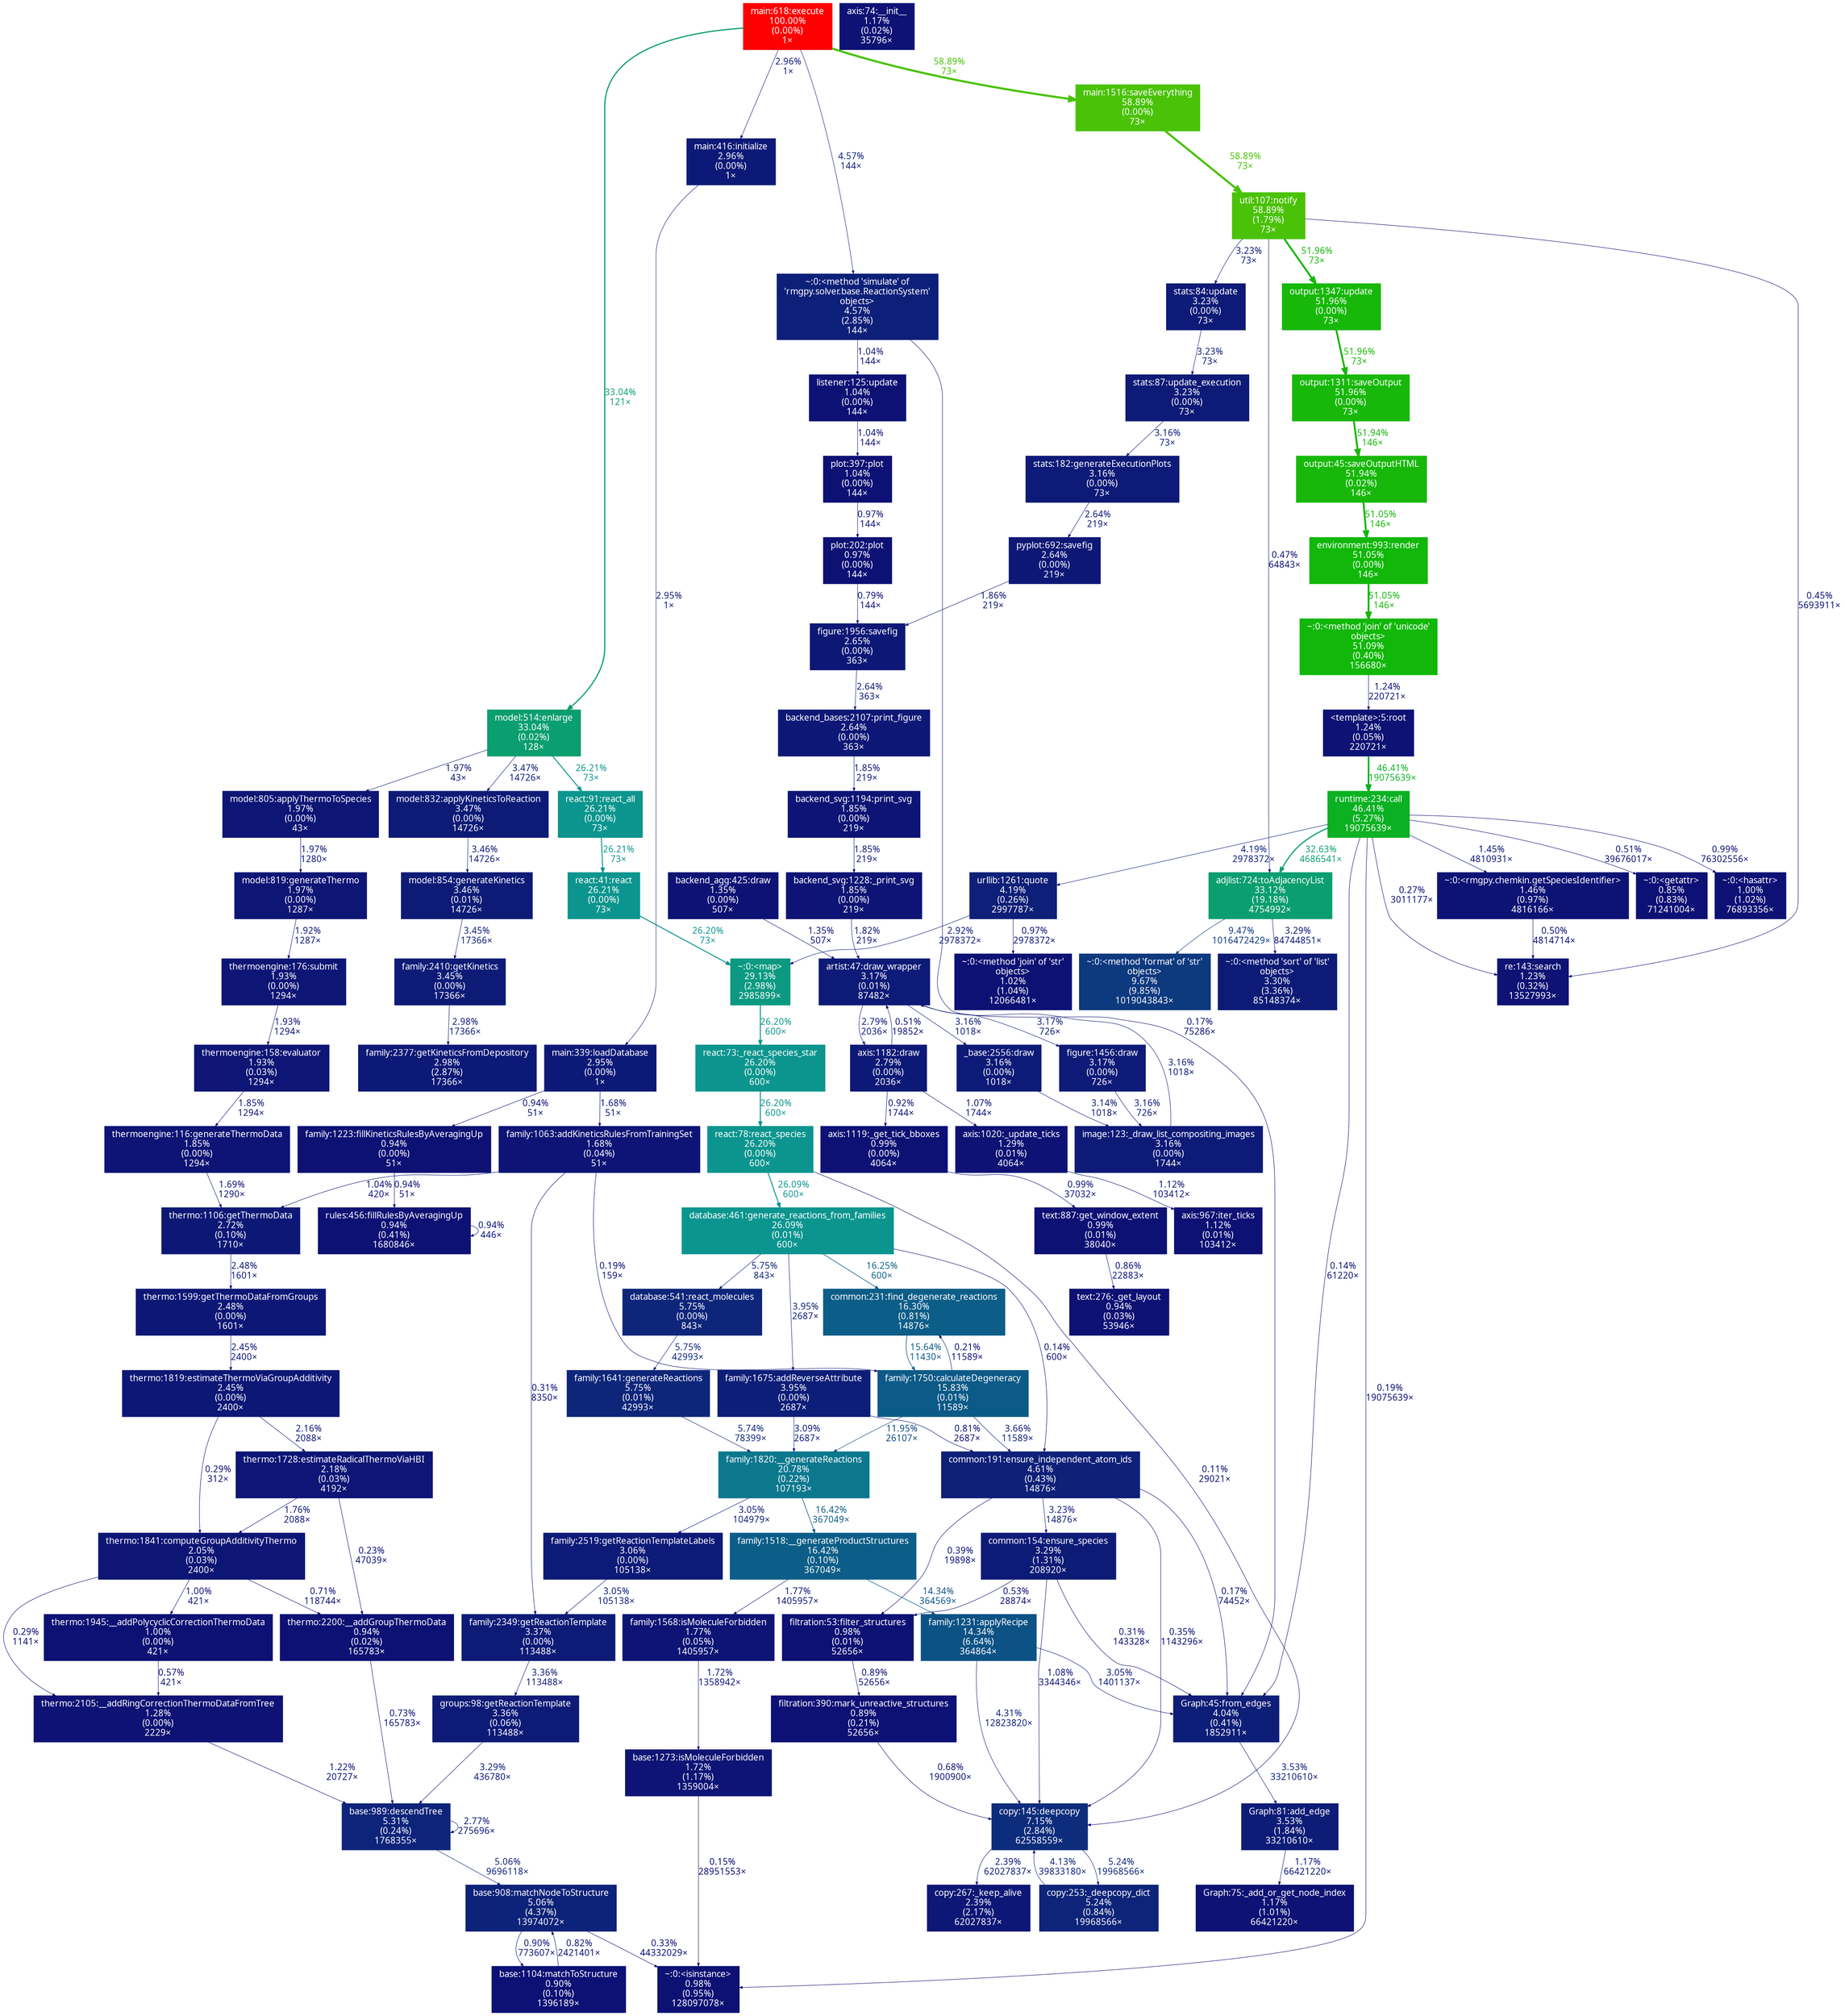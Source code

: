 digraph {
	graph [fontname=ArialMT, nodesep=0.125, ranksep=0.25];
	node [fontcolor=white, fontname=ArialMT, height=0, shape=box, style=filled, width=0];
	edge [fontname=ArialMT];
	32 [color="#0c5285", fontcolor="#ffffff", fontsize="10.00", label="family:1231:applyRecipe\n14.34%\n(6.64%)\n364864×"];
	32 -> 256 [arrowsize="0.35", color="#0d1f78", fontcolor="#0d1f78", fontsize="10.00", label="4.31%\n12823820×", labeldistance="0.50", penwidth="0.50"];
	32 -> 2818 [arrowsize="0.35", color="#0d1a77", fontcolor="#0d1a77", fontsize="10.00", label="3.05%\n1401137×", labeldistance="0.50", penwidth="0.50"];
	52 [color="#0d1274", fontcolor="#ffffff", fontsize="10.00", label="thermo:2105:__addRingCorrectionThermoDataFromTree\n1.28%\n(0.00%)\n2229×"];
	52 -> 2547 [arrowsize="0.35", color="#0d1274", fontcolor="#0d1274", fontsize="10.00", label="1.22%\n20727×", labeldistance="0.50", penwidth="0.50"];
	54 [color="#0d1977", fontcolor="#ffffff", fontsize="10.00", label="family:2377:getKineticsFromDepository\n2.98%\n(2.87%)\n17366×"];
	56 [color="#0d1475", fontcolor="#ffffff", fontsize="10.00", label="family:1063:addKineticsRulesFromTrainingSet\n1.68%\n(0.04%)\n51×"];
	56 -> 696 [arrowsize="0.35", color="#0d0e73", fontcolor="#0d0e73", fontsize="10.00", label="0.19%\n159×", labeldistance="0.50", penwidth="0.50"];
	56 -> 1055 [arrowsize="0.35", color="#0d1174", fontcolor="#0d1174", fontsize="10.00", label="1.04%\n420×", labeldistance="0.50", penwidth="0.50"];
	56 -> 4911 [arrowsize="0.35", color="#0d0e73", fontcolor="#0d0e73", fontsize="10.00", label="0.31%\n8350×", labeldistance="0.50", penwidth="0.50"];
	58 [color="#0d1475", fontcolor="#ffffff", fontsize="10.00", label="base:1273:isMoleculeForbidden\n1.72%\n(1.17%)\n1359004×"];
	58 -> 1460 [arrowsize="0.35", color="#0d0d73", fontcolor="#0d0d73", fontsize="10.00", label="0.15%\n28951553×", labeldistance="0.50", penwidth="0.50"];
	67 [color="#17b809", fontcolor="#ffffff", fontsize="10.00", label="output:45:saveOutputHTML\n51.94%\n(0.02%)\n146×"];
	67 -> 3056 [arrowsize="0.71", color="#11b709", fontcolor="#11b709", fontsize="10.00", label="51.05%\n146×", labeldistance="2.04", penwidth="2.04"];
	68 [color="#17b809", fontcolor="#ffffff", fontsize="10.00", label="output:1311:saveOutput\n51.96%\n(0.00%)\n73×"];
	68 -> 67 [arrowsize="0.72", color="#17b809", fontcolor="#17b809", fontsize="10.00", label="51.94%\n146×", labeldistance="2.08", penwidth="2.08"];
	70 [color="#0c9982", fontcolor="#ffffff", fontsize="10.00", label="~:0:<map>\n29.13%\n(2.98%)\n2985899×"];
	70 -> 4302 [arrowsize="0.51", color="#0c958e", fontcolor="#0c958e", fontsize="10.00", label="26.20%\n600×", labeldistance="1.05", penwidth="1.05"];
	78 [color="#0d1174", fontcolor="#ffffff", fontsize="10.00", label="filtration:53:filter_structures\n0.98%\n(0.01%)\n52656×"];
	78 -> 1067 [arrowsize="0.35", color="#0d1074", fontcolor="#0d1074", fontsize="10.00", label="0.89%\n52656×", labeldistance="0.50", penwidth="0.50"];
	121 [color="#0d1b77", fontcolor="#ffffff", fontsize="10.00", label="groups:98:getReactionTemplate\n3.36%\n(0.06%)\n113488×"];
	121 -> 2547 [arrowsize="0.35", color="#0d1b77", fontcolor="#0d1b77", fontsize="10.00", label="3.29%\n436780×", labeldistance="0.50", penwidth="0.50"];
	169 [color="#0d1a77", fontcolor="#ffffff", fontsize="10.00", label="_base:2556:draw\n3.16%\n(0.00%)\n1018×"];
	169 -> 4205 [arrowsize="0.35", color="#0d1a77", fontcolor="#0d1a77", fontsize="10.00", label="3.14%\n1018×", labeldistance="0.50", penwidth="0.50"];
	180 [color="#0d1174", fontcolor="#ffffff", fontsize="10.00", label="plot:202:plot\n0.97%\n(0.00%)\n144×"];
	180 -> 614 [arrowsize="0.35", color="#0d1074", fontcolor="#0d1074", fontsize="10.00", label="0.79%\n144×", labeldistance="0.50", penwidth="0.50"];
	200 [color="#0d1074", fontcolor="#ffffff", fontsize="10.00", label="~:0:<getattr>\n0.85%\n(0.83%)\n71241004×"];
	229 [color="#0d1174", fontcolor="#ffffff", fontsize="10.00", label="~:0:<hasattr>\n1.00%\n(1.02%)\n76893356×"];
	256 [color="#0d2d7c", fontcolor="#ffffff", fontsize="10.00", label="copy:145:deepcopy\n7.15%\n(2.84%)\n62558559×"];
	256 -> 988 [arrowsize="0.35", color="#0d1776", fontcolor="#0d1776", fontsize="10.00", label="2.39%\n62027837×", labeldistance="0.50", penwidth="0.50"];
	256 -> 994 [arrowsize="0.35", color="#0d2479", fontcolor="#0d2479", fontsize="10.00", label="5.24%\n19968566×", labeldistance="0.50", penwidth="0.50"];
	282 [color="#ff0000", fontcolor="#ffffff", fontsize="10.00", label="main:618:execute\n100.00%\n(0.00%)\n1×"];
	282 -> 371 [arrowsize="0.35", color="#0d1977", fontcolor="#0d1977", fontsize="10.00", label="2.96%\n1×", labeldistance="0.50", penwidth="0.50"];
	282 -> 934 [arrowsize="0.57", color="#0b9e6f", fontcolor="#0b9e6f", fontsize="10.00", label="33.04%\n121×", labeldistance="1.32", penwidth="1.32"];
	282 -> 1064 [arrowsize="0.35", color="#0d2079", fontcolor="#0d2079", fontsize="10.00", label="4.57%\n144×", labeldistance="0.50", penwidth="0.50"];
	282 -> 1229 [arrowsize="0.77", color="#4ac208", fontcolor="#4ac208", fontsize="10.00", label="58.89%\n73×", labeldistance="2.36", penwidth="2.36"];
	370 [color="#0d1575", fontcolor="#ffffff", fontsize="10.00", label="thermoengine:176:submit\n1.93%\n(0.00%)\n1294×"];
	370 -> 883 [arrowsize="0.35", color="#0d1575", fontcolor="#0d1575", fontsize="10.00", label="1.93%\n1294×", labeldistance="0.50", penwidth="0.50"];
	371 [color="#0d1977", fontcolor="#ffffff", fontsize="10.00", label="main:416:initialize\n2.96%\n(0.00%)\n1×"];
	371 -> 1975 [arrowsize="0.35", color="#0d1977", fontcolor="#0d1977", fontsize="10.00", label="2.95%\n1×", labeldistance="0.50", penwidth="0.50"];
	372 [color="#0d1575", fontcolor="#ffffff", fontsize="10.00", label="model:819:generateThermo\n1.97%\n(0.00%)\n1287×"];
	372 -> 370 [arrowsize="0.35", color="#0d1575", fontcolor="#0d1575", fontsize="10.00", label="1.92%\n1287×", labeldistance="0.50", penwidth="0.50"];
	400 [color="#0d1876", fontcolor="#ffffff", fontsize="10.00", label="backend_bases:2107:print_figure\n2.64%\n(0.00%)\n363×"];
	400 -> 1686 [arrowsize="0.35", color="#0d1475", fontcolor="#0d1475", fontsize="10.00", label="1.85%\n219×", labeldistance="0.50", penwidth="0.50"];
	402 [color="#0d1e78", fontcolor="#ffffff", fontsize="10.00", label="family:1675:addReverseAttribute\n3.95%\n(0.00%)\n2687×"];
	402 -> 695 [arrowsize="0.35", color="#0d1074", fontcolor="#0d1074", fontsize="10.00", label="0.81%\n2687×", labeldistance="0.50", penwidth="0.50"];
	402 -> 1721 [arrowsize="0.35", color="#0d1a77", fontcolor="#0d1a77", fontsize="10.00", label="3.09%\n2687×", labeldistance="0.50", penwidth="0.50"];
	403 [color="#0c958f", fontcolor="#ffffff", fontsize="10.00", label="database:461:generate_reactions_from_families\n26.09%\n(0.01%)\n600×"];
	403 -> 402 [arrowsize="0.35", color="#0d1e78", fontcolor="#0d1e78", fontsize="10.00", label="3.95%\n2687×", labeldistance="0.50", penwidth="0.50"];
	403 -> 695 [arrowsize="0.35", color="#0d0d73", fontcolor="#0d0d73", fontsize="10.00", label="0.14%\n600×", labeldistance="0.50", penwidth="0.50"];
	403 -> 1962 [arrowsize="0.40", color="#0c5d88", fontcolor="#0c5d88", fontsize="10.00", label="16.25%\n600×", labeldistance="0.65", penwidth="0.65"];
	403 -> 2721 [arrowsize="0.35", color="#0d267a", fontcolor="#0d267a", fontsize="10.00", label="5.75%\n843×", labeldistance="0.50", penwidth="0.50"];
	448 [color="#0d1174", fontcolor="#ffffff", fontsize="10.00", label="text:276:_get_layout\n0.94%\n(0.03%)\n53946×"];
	450 [color="#0d1174", fontcolor="#ffffff", fontsize="10.00", label="text:887:get_window_extent\n0.99%\n(0.01%)\n38040×"];
	450 -> 448 [arrowsize="0.35", color="#0d1074", fontcolor="#0d1074", fontsize="10.00", label="0.86%\n22883×", labeldistance="0.50", penwidth="0.50"];
	535 [color="#0d1a77", fontcolor="#ffffff", fontsize="10.00", label="figure:1456:draw\n3.17%\n(0.00%)\n726×"];
	535 -> 4205 [arrowsize="0.35", color="#0d1a77", fontcolor="#0d1a77", fontsize="10.00", label="3.16%\n726×", labeldistance="0.50", penwidth="0.50"];
	537 [color="#0d1976", fontcolor="#ffffff", fontsize="10.00", label="axis:1182:draw\n2.79%\n(0.00%)\n2036×"];
	537 -> 596 [arrowsize="0.35", color="#0d1174", fontcolor="#0d1174", fontsize="10.00", label="1.07%\n1744×", labeldistance="0.50", penwidth="0.50"];
	537 -> 1240 [arrowsize="0.35", color="#0d0f73", fontcolor="#0d0f73", fontsize="10.00", label="0.51%\n19852×", labeldistance="0.50", penwidth="0.50"];
	537 -> 3295 [arrowsize="0.35", color="#0d1174", fontcolor="#0d1174", fontsize="10.00", label="0.92%\n1744×", labeldistance="0.50", penwidth="0.50"];
	596 [color="#0d1274", fontcolor="#ffffff", fontsize="10.00", label="axis:1020:_update_ticks\n1.29%\n(0.01%)\n4064×"];
	596 -> 1270 [arrowsize="0.35", color="#0d1174", fontcolor="#0d1174", fontsize="10.00", label="1.12%\n103412×", labeldistance="0.50", penwidth="0.50"];
	608 [color="#0d2379", fontcolor="#ffffff", fontsize="10.00", label="base:908:matchNodeToStructure\n5.06%\n(4.37%)\n13974072×"];
	608 -> 1460 [arrowsize="0.35", color="#0d0e73", fontcolor="#0d0e73", fontsize="10.00", label="0.33%\n44332029×", labeldistance="0.50", penwidth="0.50"];
	608 -> 1539 [arrowsize="0.35", color="#0d1074", fontcolor="#0d1074", fontsize="10.00", label="0.90%\n773607×", labeldistance="0.50", penwidth="0.50"];
	612 [color="#0d397f", fontcolor="#ffffff", fontsize="10.00", label="~:0:<method 'format' of 'str'\nobjects>\n9.67%\n(9.85%)\n1019043843×"];
	614 [color="#0d1876", fontcolor="#ffffff", fontsize="10.00", label="figure:1956:savefig\n2.65%\n(0.00%)\n363×"];
	614 -> 400 [arrowsize="0.35", color="#0d1876", fontcolor="#0d1876", fontsize="10.00", label="2.64%\n363×", labeldistance="0.50", penwidth="0.50"];
	643 [color="#0d1274", fontcolor="#ffffff", fontsize="10.00", label="axis:74:__init__\n1.17%\n(0.02%)\n35796×"];
	662 [color="#0d1174", fontcolor="#ffffff", fontsize="10.00", label="rules:456:fillRulesByAveragingUp\n0.94%\n(0.41%)\n1680846×"];
	662 -> 662 [arrowsize="0.35", color="#0d1174", fontcolor="#0d1174", fontsize="10.00", label="0.94%\n446×", labeldistance="0.50", penwidth="0.50"];
	663 [color="#0d1174", fontcolor="#ffffff", fontsize="10.00", label="family:1223:fillKineticsRulesByAveragingUp\n0.94%\n(0.00%)\n51×"];
	663 -> 662 [arrowsize="0.35", color="#0d1174", fontcolor="#0d1174", fontsize="10.00", label="0.94%\n51×", labeldistance="0.50", penwidth="0.50"];
	695 [color="#0d2179", fontcolor="#ffffff", fontsize="10.00", label="common:191:ensure_independent_atom_ids\n4.61%\n(0.43%)\n14876×"];
	695 -> 78 [arrowsize="0.35", color="#0d0e73", fontcolor="#0d0e73", fontsize="10.00", label="0.39%\n19898×", labeldistance="0.50", penwidth="0.50"];
	695 -> 256 [arrowsize="0.35", color="#0d0e73", fontcolor="#0d0e73", fontsize="10.00", label="0.35%\n1143296×", labeldistance="0.50", penwidth="0.50"];
	695 -> 1062 [arrowsize="0.35", color="#0d1a77", fontcolor="#0d1a77", fontsize="10.00", label="3.23%\n14876×", labeldistance="0.50", penwidth="0.50"];
	695 -> 2818 [arrowsize="0.35", color="#0d0d73", fontcolor="#0d0d73", fontsize="10.00", label="0.17%\n74452×", labeldistance="0.50", penwidth="0.50"];
	696 [color="#0c5a87", fontcolor="#ffffff", fontsize="10.00", label="family:1750:calculateDegeneracy\n15.83%\n(0.01%)\n11589×"];
	696 -> 695 [arrowsize="0.35", color="#0d1c77", fontcolor="#0d1c77", fontsize="10.00", label="3.66%\n11589×", labeldistance="0.50", penwidth="0.50"];
	696 -> 1721 [arrowsize="0.35", color="#0d4582", fontcolor="#0d4582", fontsize="10.00", label="11.95%\n26107×", labeldistance="0.50", penwidth="0.50"];
	696 -> 1962 [arrowsize="0.35", color="#0d0e73", fontcolor="#0d0e73", fontsize="10.00", label="0.21%\n11589×", labeldistance="0.50", penwidth="0.50"];
	714 [color="#0d1274", fontcolor="#ffffff", fontsize="10.00", label="backend_agg:425:draw\n1.35%\n(0.00%)\n507×"];
	714 -> 1240 [arrowsize="0.35", color="#0d1274", fontcolor="#0d1274", fontsize="10.00", label="1.35%\n507×", labeldistance="0.50", penwidth="0.50"];
	717 [color="#0d1b77", fontcolor="#ffffff", fontsize="10.00", label="model:854:generateKinetics\n3.46%\n(0.01%)\n14726×"];
	717 -> 939 [arrowsize="0.35", color="#0d1b77", fontcolor="#0d1b77", fontsize="10.00", label="3.45%\n17366×", labeldistance="0.50", penwidth="0.50"];
	748 [color="#4ac208", fontcolor="#ffffff", fontsize="10.00", label="util:107:notify\n58.89%\n(1.79%)\n73×"];
	748 -> 1553 [arrowsize="0.35", color="#0d0f73", fontcolor="#0d0f73", fontsize="10.00", label="0.47%\n64843×", labeldistance="0.50", penwidth="0.50"];
	748 -> 1905 [arrowsize="0.72", color="#17b809", fontcolor="#17b809", fontsize="10.00", label="51.96%\n73×", labeldistance="2.08", penwidth="2.08"];
	748 -> 3741 [arrowsize="0.35", color="#0d1a77", fontcolor="#0d1a77", fontsize="10.00", label="3.23%\n73×", labeldistance="0.50", penwidth="0.50"];
	748 -> 4426 [arrowsize="0.35", color="#0d0f73", fontcolor="#0d0f73", fontsize="10.00", label="0.45%\n5693911×", labeldistance="0.50", penwidth="0.50"];
	869 [color="#0d1a77", fontcolor="#ffffff", fontsize="10.00", label="stats:87:update_execution\n3.23%\n(0.00%)\n73×"];
	869 -> 1164 [arrowsize="0.35", color="#0d1a77", fontcolor="#0d1a77", fontsize="10.00", label="3.16%\n73×", labeldistance="0.50", penwidth="0.50"];
	882 [color="#0d1274", fontcolor="#ffffff", fontsize="10.00", label="<template>:5:root\n1.24%\n(0.05%)\n220721×"];
	882 -> 1063 [arrowsize="0.68", color="#0ab122", fontcolor="#0ab122", fontsize="10.00", label="46.41%\n19075639×", labeldistance="1.86", penwidth="1.86"];
	883 [color="#0d1575", fontcolor="#ffffff", fontsize="10.00", label="thermoengine:158:evaluator\n1.93%\n(0.03%)\n1294×"];
	883 -> 3558 [arrowsize="0.35", color="#0d1475", fontcolor="#0d1475", fontsize="10.00", label="1.85%\n1294×", labeldistance="0.50", penwidth="0.50"];
	934 [color="#0b9e6f", fontcolor="#ffffff", fontsize="10.00", label="model:514:enlarge\n33.04%\n(0.02%)\n128×"];
	934 -> 3008 [arrowsize="0.51", color="#0c958e", fontcolor="#0c958e", fontsize="10.00", label="26.21%\n73×", labeldistance="1.05", penwidth="1.05"];
	934 -> 3352 [arrowsize="0.35", color="#0d1b77", fontcolor="#0d1b77", fontsize="10.00", label="3.47%\n14726×", labeldistance="0.50", penwidth="0.50"];
	934 -> 3559 [arrowsize="0.35", color="#0d1575", fontcolor="#0d1575", fontsize="10.00", label="1.97%\n43×", labeldistance="0.50", penwidth="0.50"];
	939 [color="#0d1b77", fontcolor="#ffffff", fontsize="10.00", label="family:2410:getKinetics\n3.45%\n(0.00%)\n17366×"];
	939 -> 54 [arrowsize="0.35", color="#0d1977", fontcolor="#0d1977", fontsize="10.00", label="2.98%\n17366×", labeldistance="0.50", penwidth="0.50"];
	988 [color="#0d1776", fontcolor="#ffffff", fontsize="10.00", label="copy:267:_keep_alive\n2.39%\n(2.17%)\n62027837×"];
	994 [color="#0d2479", fontcolor="#ffffff", fontsize="10.00", label="copy:253:_deepcopy_dict\n5.24%\n(0.84%)\n19968566×"];
	994 -> 256 [arrowsize="0.35", color="#0d1e78", fontcolor="#0d1e78", fontsize="10.00", label="4.13%\n39833180×", labeldistance="0.50", penwidth="0.50"];
	1055 [color="#0d1876", fontcolor="#ffffff", fontsize="10.00", label="thermo:1106:getThermoData\n2.72%\n(0.10%)\n1710×"];
	1055 -> 3752 [arrowsize="0.35", color="#0d1776", fontcolor="#0d1776", fontsize="10.00", label="2.48%\n1601×", labeldistance="0.50", penwidth="0.50"];
	1057 [color="#0d1676", fontcolor="#ffffff", fontsize="10.00", label="thermo:1728:estimateRadicalThermoViaHBI\n2.18%\n(0.03%)\n4192×"];
	1057 -> 1808 [arrowsize="0.35", color="#0d0e73", fontcolor="#0d0e73", fontsize="10.00", label="0.23%\n47039×", labeldistance="0.50", penwidth="0.50"];
	1057 -> 3058 [arrowsize="0.35", color="#0d1475", fontcolor="#0d1475", fontsize="10.00", label="1.76%\n2088×", labeldistance="0.50", penwidth="0.50"];
	1062 [color="#0d1b77", fontcolor="#ffffff", fontsize="10.00", label="common:154:ensure_species\n3.29%\n(1.31%)\n208920×"];
	1062 -> 78 [arrowsize="0.35", color="#0d0f73", fontcolor="#0d0f73", fontsize="10.00", label="0.53%\n28874×", labeldistance="0.50", penwidth="0.50"];
	1062 -> 256 [arrowsize="0.35", color="#0d1174", fontcolor="#0d1174", fontsize="10.00", label="1.08%\n3344346×", labeldistance="0.50", penwidth="0.50"];
	1062 -> 2818 [arrowsize="0.35", color="#0d0e73", fontcolor="#0d0e73", fontsize="10.00", label="0.31%\n143328×", labeldistance="0.50", penwidth="0.50"];
	1063 [color="#0ab122", fontcolor="#ffffff", fontsize="10.00", label="runtime:234:call\n46.41%\n(5.27%)\n19075639×"];
	1063 -> 200 [arrowsize="0.35", color="#0d0f73", fontcolor="#0d0f73", fontsize="10.00", label="0.51%\n39676017×", labeldistance="0.50", penwidth="0.50"];
	1063 -> 229 [arrowsize="0.35", color="#0d1174", fontcolor="#0d1174", fontsize="10.00", label="0.99%\n76302556×", labeldistance="0.50", penwidth="0.50"];
	1063 -> 1385 [arrowsize="0.35", color="#0d1f78", fontcolor="#0d1f78", fontsize="10.00", label="4.19%\n2978372×", labeldistance="0.50", penwidth="0.50"];
	1063 -> 1460 [arrowsize="0.35", color="#0d0e73", fontcolor="#0d0e73", fontsize="10.00", label="0.19%\n19075639×", labeldistance="0.50", penwidth="0.50"];
	1063 -> 1553 [arrowsize="0.57", color="#0b9e71", fontcolor="#0b9e71", fontsize="10.00", label="32.63%\n4686541×", labeldistance="1.31", penwidth="1.31"];
	1063 -> 2818 [arrowsize="0.35", color="#0d0d73", fontcolor="#0d0d73", fontsize="10.00", label="0.14%\n61220×", labeldistance="0.50", penwidth="0.50"];
	1063 -> 3218 [arrowsize="0.35", color="#0d1375", fontcolor="#0d1375", fontsize="10.00", label="1.45%\n4810931×", labeldistance="0.50", penwidth="0.50"];
	1063 -> 4426 [arrowsize="0.35", color="#0d0e73", fontcolor="#0d0e73", fontsize="10.00", label="0.27%\n3011177×", labeldistance="0.50", penwidth="0.50"];
	1064 [color="#0d2079", fontcolor="#ffffff", fontsize="10.00", label="~:0:<method 'simulate' of\n'rmgpy.solver.base.ReactionSystem'\nobjects>\n4.57%\n(2.85%)\n144×"];
	1064 -> 2572 [arrowsize="0.35", color="#0d1174", fontcolor="#0d1174", fontsize="10.00", label="1.04%\n144×", labeldistance="0.50", penwidth="0.50"];
	1064 -> 2818 [arrowsize="0.35", color="#0d0d73", fontcolor="#0d0d73", fontsize="10.00", label="0.17%\n75286×", labeldistance="0.50", penwidth="0.50"];
	1067 [color="#0d1074", fontcolor="#ffffff", fontsize="10.00", label="filtration:390:mark_unreactive_structures\n0.89%\n(0.21%)\n52656×"];
	1067 -> 256 [arrowsize="0.35", color="#0d1074", fontcolor="#0d1074", fontsize="10.00", label="0.68%\n1900900×", labeldistance="0.50", penwidth="0.50"];
	1163 [color="#0d1876", fontcolor="#ffffff", fontsize="10.00", label="pyplot:692:savefig\n2.64%\n(0.00%)\n219×"];
	1163 -> 614 [arrowsize="0.35", color="#0d1575", fontcolor="#0d1575", fontsize="10.00", label="1.86%\n219×", labeldistance="0.50", penwidth="0.50"];
	1164 [color="#0d1a77", fontcolor="#ffffff", fontsize="10.00", label="stats:182:generateExecutionPlots\n3.16%\n(0.00%)\n73×"];
	1164 -> 1163 [arrowsize="0.35", color="#0d1876", fontcolor="#0d1876", fontsize="10.00", label="2.64%\n219×", labeldistance="0.50", penwidth="0.50"];
	1179 [color="#0d1b77", fontcolor="#ffffff", fontsize="10.00", label="~:0:<method 'sort' of 'list'\nobjects>\n3.30%\n(3.36%)\n85148374×"];
	1229 [color="#4ac208", fontcolor="#ffffff", fontsize="10.00", label="main:1516:saveEverything\n58.89%\n(0.00%)\n73×"];
	1229 -> 748 [arrowsize="0.77", color="#4ac208", fontcolor="#4ac208", fontsize="10.00", label="58.89%\n73×", labeldistance="2.36", penwidth="2.36"];
	1240 [color="#0d1a77", fontcolor="#ffffff", fontsize="10.00", label="artist:47:draw_wrapper\n3.17%\n(0.01%)\n87482×"];
	1240 -> 169 [arrowsize="0.35", color="#0d1a77", fontcolor="#0d1a77", fontsize="10.00", label="3.16%\n1018×", labeldistance="0.50", penwidth="0.50"];
	1240 -> 535 [arrowsize="0.35", color="#0d1a77", fontcolor="#0d1a77", fontsize="10.00", label="3.17%\n726×", labeldistance="0.50", penwidth="0.50"];
	1240 -> 537 [arrowsize="0.35", color="#0d1976", fontcolor="#0d1976", fontsize="10.00", label="2.79%\n2036×", labeldistance="0.50", penwidth="0.50"];
	1270 [color="#0d1174", fontcolor="#ffffff", fontsize="10.00", label="axis:967:iter_ticks\n1.12%\n(0.01%)\n103412×"];
	1385 [color="#0d1f78", fontcolor="#ffffff", fontsize="10.00", label="urllib:1261:quote\n4.19%\n(0.26%)\n2997787×"];
	1385 -> 70 [arrowsize="0.35", color="#0d1976", fontcolor="#0d1976", fontsize="10.00", label="2.92%\n2978372×", labeldistance="0.50", penwidth="0.50"];
	1385 -> 2055 [arrowsize="0.35", color="#0d1174", fontcolor="#0d1174", fontsize="10.00", label="0.97%\n2978372×", labeldistance="0.50", penwidth="0.50"];
	1460 [color="#0d1174", fontcolor="#ffffff", fontsize="10.00", label="~:0:<isinstance>\n0.98%\n(0.95%)\n128097078×"];
	1539 [color="#0d1074", fontcolor="#ffffff", fontsize="10.00", label="base:1104:matchToStructure\n0.90%\n(0.10%)\n1396189×"];
	1539 -> 608 [arrowsize="0.35", color="#0d1074", fontcolor="#0d1074", fontsize="10.00", label="0.82%\n2421401×", labeldistance="0.50", penwidth="0.50"];
	1553 [color="#0b9e6f", fontcolor="#ffffff", fontsize="10.00", label="adjlist:724:toAdjacencyList\n33.12%\n(19.18%)\n4754992×"];
	1553 -> 612 [arrowsize="0.35", color="#0d387f", fontcolor="#0d387f", fontsize="10.00", label="9.47%\n1016472429×", labeldistance="0.50", penwidth="0.50"];
	1553 -> 1179 [arrowsize="0.35", color="#0d1b77", fontcolor="#0d1b77", fontsize="10.00", label="3.29%\n84744851×", labeldistance="0.50", penwidth="0.50"];
	1686 [color="#0d1475", fontcolor="#ffffff", fontsize="10.00", label="backend_svg:1194:print_svg\n1.85%\n(0.00%)\n219×"];
	1686 -> 3292 [arrowsize="0.35", color="#0d1475", fontcolor="#0d1475", fontsize="10.00", label="1.85%\n219×", labeldistance="0.50", penwidth="0.50"];
	1721 [color="#0c788e", fontcolor="#ffffff", fontsize="10.00", label="family:1820:__generateReactions\n20.78%\n(0.22%)\n107193×"];
	1721 -> 3919 [arrowsize="0.41", color="#0c5e88", fontcolor="#0c5e88", fontsize="10.00", label="16.42%\n367049×", labeldistance="0.66", penwidth="0.66"];
	1721 -> 3970 [arrowsize="0.35", color="#0d1a77", fontcolor="#0d1a77", fontsize="10.00", label="3.05%\n104979×", labeldistance="0.50", penwidth="0.50"];
	1808 [color="#0d1174", fontcolor="#ffffff", fontsize="10.00", label="thermo:2200:__addGroupThermoData\n0.94%\n(0.02%)\n165783×"];
	1808 -> 2547 [arrowsize="0.35", color="#0d1074", fontcolor="#0d1074", fontsize="10.00", label="0.73%\n165783×", labeldistance="0.50", penwidth="0.50"];
	1822 [color="#0c958e", fontcolor="#ffffff", fontsize="10.00", label="react:41:react\n26.21%\n(0.00%)\n73×"];
	1822 -> 70 [arrowsize="0.51", color="#0c958e", fontcolor="#0c958e", fontsize="10.00", label="26.20%\n73×", labeldistance="1.05", penwidth="1.05"];
	1895 [color="#0d1475", fontcolor="#ffffff", fontsize="10.00", label="family:1568:isMoleculeForbidden\n1.77%\n(0.05%)\n1405957×"];
	1895 -> 58 [arrowsize="0.35", color="#0d1475", fontcolor="#0d1475", fontsize="10.00", label="1.72%\n1358942×", labeldistance="0.50", penwidth="0.50"];
	1905 [color="#17b809", fontcolor="#ffffff", fontsize="10.00", label="output:1347:update\n51.96%\n(0.00%)\n73×"];
	1905 -> 68 [arrowsize="0.72", color="#17b809", fontcolor="#17b809", fontsize="10.00", label="51.96%\n73×", labeldistance="2.08", penwidth="2.08"];
	1962 [color="#0c5d88", fontcolor="#ffffff", fontsize="10.00", label="common:231:find_degenerate_reactions\n16.30%\n(0.81%)\n14876×"];
	1962 -> 696 [arrowsize="0.40", color="#0c5987", fontcolor="#0c5987", fontsize="10.00", label="15.64%\n11430×", labeldistance="0.63", penwidth="0.63"];
	1975 [color="#0d1977", fontcolor="#ffffff", fontsize="10.00", label="main:339:loadDatabase\n2.95%\n(0.00%)\n1×"];
	1975 -> 56 [arrowsize="0.35", color="#0d1475", fontcolor="#0d1475", fontsize="10.00", label="1.68%\n51×", labeldistance="0.50", penwidth="0.50"];
	1975 -> 663 [arrowsize="0.35", color="#0d1174", fontcolor="#0d1174", fontsize="10.00", label="0.94%\n51×", labeldistance="0.50", penwidth="0.50"];
	2031 [color="#11b709", fontcolor="#ffffff", fontsize="10.00", label="~:0:<method 'join' of 'unicode'\nobjects>\n51.09%\n(0.40%)\n156680×"];
	2031 -> 882 [arrowsize="0.35", color="#0d1274", fontcolor="#0d1274", fontsize="10.00", label="1.24%\n220721×", labeldistance="0.50", penwidth="0.50"];
	2055 [color="#0d1174", fontcolor="#ffffff", fontsize="10.00", label="~:0:<method 'join' of 'str'\nobjects>\n1.02%\n(1.04%)\n12066481×"];
	2163 [color="#0c958e", fontcolor="#ffffff", fontsize="10.00", label="react:78:react_species\n26.20%\n(0.00%)\n600×"];
	2163 -> 256 [arrowsize="0.35", color="#0d0d73", fontcolor="#0d0d73", fontsize="10.00", label="0.11%\n29021×", labeldistance="0.50", penwidth="0.50"];
	2163 -> 403 [arrowsize="0.51", color="#0c958f", fontcolor="#0c958f", fontsize="10.00", label="26.09%\n600×", labeldistance="1.04", penwidth="1.04"];
	2281 [color="#0d1174", fontcolor="#ffffff", fontsize="10.00", label="thermo:1945:__addPolycyclicCorrectionThermoData\n1.00%\n(0.00%)\n421×"];
	2281 -> 52 [arrowsize="0.35", color="#0d0f73", fontcolor="#0d0f73", fontsize="10.00", label="0.57%\n421×", labeldistance="0.50", penwidth="0.50"];
	2522 [color="#0d1274", fontcolor="#ffffff", fontsize="10.00", label="Graph:75:_add_or_get_node_index\n1.17%\n(1.01%)\n66421220×"];
	2547 [color="#0d247a", fontcolor="#ffffff", fontsize="10.00", label="base:989:descendTree\n5.31%\n(0.24%)\n1768355×"];
	2547 -> 608 [arrowsize="0.35", color="#0d2379", fontcolor="#0d2379", fontsize="10.00", label="5.06%\n9696118×", labeldistance="0.50", penwidth="0.50"];
	2547 -> 2547 [arrowsize="0.35", color="#0d1876", fontcolor="#0d1876", fontsize="10.00", label="2.77%\n275696×", labeldistance="0.50", penwidth="0.50"];
	2572 [color="#0d1174", fontcolor="#ffffff", fontsize="10.00", label="listener:125:update\n1.04%\n(0.00%)\n144×"];
	2572 -> 3733 [arrowsize="0.35", color="#0d1174", fontcolor="#0d1174", fontsize="10.00", label="1.04%\n144×", labeldistance="0.50", penwidth="0.50"];
	2718 [color="#0d267a", fontcolor="#ffffff", fontsize="10.00", label="family:1641:generateReactions\n5.75%\n(0.01%)\n42993×"];
	2718 -> 1721 [arrowsize="0.35", color="#0d267a", fontcolor="#0d267a", fontsize="10.00", label="5.74%\n78399×", labeldistance="0.50", penwidth="0.50"];
	2721 [color="#0d267a", fontcolor="#ffffff", fontsize="10.00", label="database:541:react_molecules\n5.75%\n(0.00%)\n843×"];
	2721 -> 2718 [arrowsize="0.35", color="#0d267a", fontcolor="#0d267a", fontsize="10.00", label="5.75%\n42993×", labeldistance="0.50", penwidth="0.50"];
	2818 [color="#0d1e78", fontcolor="#ffffff", fontsize="10.00", label="Graph:45:from_edges\n4.04%\n(0.41%)\n1852911×"];
	2818 -> 3075 [arrowsize="0.35", color="#0d1c77", fontcolor="#0d1c77", fontsize="10.00", label="3.53%\n33210610×", labeldistance="0.50", penwidth="0.50"];
	3008 [color="#0c958e", fontcolor="#ffffff", fontsize="10.00", label="react:91:react_all\n26.21%\n(0.00%)\n73×"];
	3008 -> 1822 [arrowsize="0.51", color="#0c958e", fontcolor="#0c958e", fontsize="10.00", label="26.21%\n73×", labeldistance="1.05", penwidth="1.05"];
	3056 [color="#11b709", fontcolor="#ffffff", fontsize="10.00", label="environment:993:render\n51.05%\n(0.00%)\n146×"];
	3056 -> 2031 [arrowsize="0.71", color="#11b709", fontcolor="#11b709", fontsize="10.00", label="51.05%\n146×", labeldistance="2.04", penwidth="2.04"];
	3058 [color="#0d1575", fontcolor="#ffffff", fontsize="10.00", label="thermo:1841:computeGroupAdditivityThermo\n2.05%\n(0.03%)\n2400×"];
	3058 -> 52 [arrowsize="0.35", color="#0d0e73", fontcolor="#0d0e73", fontsize="10.00", label="0.29%\n1141×", labeldistance="0.50", penwidth="0.50"];
	3058 -> 1808 [arrowsize="0.35", color="#0d1074", fontcolor="#0d1074", fontsize="10.00", label="0.71%\n118744×", labeldistance="0.50", penwidth="0.50"];
	3058 -> 2281 [arrowsize="0.35", color="#0d1174", fontcolor="#0d1174", fontsize="10.00", label="1.00%\n421×", labeldistance="0.50", penwidth="0.50"];
	3075 [color="#0d1c77", fontcolor="#ffffff", fontsize="10.00", label="Graph:81:add_edge\n3.53%\n(1.84%)\n33210610×"];
	3075 -> 2522 [arrowsize="0.35", color="#0d1274", fontcolor="#0d1274", fontsize="10.00", label="1.17%\n66421220×", labeldistance="0.50", penwidth="0.50"];
	3218 [color="#0d1375", fontcolor="#ffffff", fontsize="10.00", label="~:0:<rmgpy.chemkin.getSpeciesIdentifier>\n1.46%\n(0.97%)\n4816166×"];
	3218 -> 4426 [arrowsize="0.35", color="#0d0f73", fontcolor="#0d0f73", fontsize="10.00", label="0.50%\n4814714×", labeldistance="0.50", penwidth="0.50"];
	3292 [color="#0d1475", fontcolor="#ffffff", fontsize="10.00", label="backend_svg:1228:_print_svg\n1.85%\n(0.00%)\n219×"];
	3292 -> 1240 [arrowsize="0.35", color="#0d1475", fontcolor="#0d1475", fontsize="10.00", label="1.82%\n219×", labeldistance="0.50", penwidth="0.50"];
	3295 [color="#0d1174", fontcolor="#ffffff", fontsize="10.00", label="axis:1119:_get_tick_bboxes\n0.99%\n(0.00%)\n4064×"];
	3295 -> 450 [arrowsize="0.35", color="#0d1174", fontcolor="#0d1174", fontsize="10.00", label="0.99%\n37032×", labeldistance="0.50", penwidth="0.50"];
	3352 [color="#0d1b77", fontcolor="#ffffff", fontsize="10.00", label="model:832:applyKineticsToReaction\n3.47%\n(0.00%)\n14726×"];
	3352 -> 717 [arrowsize="0.35", color="#0d1b77", fontcolor="#0d1b77", fontsize="10.00", label="3.46%\n14726×", labeldistance="0.50", penwidth="0.50"];
	3558 [color="#0d1475", fontcolor="#ffffff", fontsize="10.00", label="thermoengine:116:generateThermoData\n1.85%\n(0.00%)\n1294×"];
	3558 -> 1055 [arrowsize="0.35", color="#0d1475", fontcolor="#0d1475", fontsize="10.00", label="1.69%\n1290×", labeldistance="0.50", penwidth="0.50"];
	3559 [color="#0d1575", fontcolor="#ffffff", fontsize="10.00", label="model:805:applyThermoToSpecies\n1.97%\n(0.00%)\n43×"];
	3559 -> 372 [arrowsize="0.35", color="#0d1575", fontcolor="#0d1575", fontsize="10.00", label="1.97%\n1280×", labeldistance="0.50", penwidth="0.50"];
	3733 [color="#0d1174", fontcolor="#ffffff", fontsize="10.00", label="plot:397:plot\n1.04%\n(0.00%)\n144×"];
	3733 -> 180 [arrowsize="0.35", color="#0d1174", fontcolor="#0d1174", fontsize="10.00", label="0.97%\n144×", labeldistance="0.50", penwidth="0.50"];
	3741 [color="#0d1a77", fontcolor="#ffffff", fontsize="10.00", label="stats:84:update\n3.23%\n(0.00%)\n73×"];
	3741 -> 869 [arrowsize="0.35", color="#0d1a77", fontcolor="#0d1a77", fontsize="10.00", label="3.23%\n73×", labeldistance="0.50", penwidth="0.50"];
	3752 [color="#0d1776", fontcolor="#ffffff", fontsize="10.00", label="thermo:1599:getThermoDataFromGroups\n2.48%\n(0.00%)\n1601×"];
	3752 -> 3858 [arrowsize="0.35", color="#0d1776", fontcolor="#0d1776", fontsize="10.00", label="2.45%\n2400×", labeldistance="0.50", penwidth="0.50"];
	3858 [color="#0d1776", fontcolor="#ffffff", fontsize="10.00", label="thermo:1819:estimateThermoViaGroupAdditivity\n2.45%\n(0.00%)\n2400×"];
	3858 -> 1057 [arrowsize="0.35", color="#0d1676", fontcolor="#0d1676", fontsize="10.00", label="2.16%\n2088×", labeldistance="0.50", penwidth="0.50"];
	3858 -> 3058 [arrowsize="0.35", color="#0d0e73", fontcolor="#0d0e73", fontsize="10.00", label="0.29%\n312×", labeldistance="0.50", penwidth="0.50"];
	3919 [color="#0c5e88", fontcolor="#ffffff", fontsize="10.00", label="family:1518:__generateProductStructures\n16.42%\n(0.10%)\n367049×"];
	3919 -> 32 [arrowsize="0.38", color="#0c5285", fontcolor="#0c5285", fontsize="10.00", label="14.34%\n364569×", labeldistance="0.57", penwidth="0.57"];
	3919 -> 1895 [arrowsize="0.35", color="#0d1475", fontcolor="#0d1475", fontsize="10.00", label="1.77%\n1405957×", labeldistance="0.50", penwidth="0.50"];
	3970 [color="#0d1a77", fontcolor="#ffffff", fontsize="10.00", label="family:2519:getReactionTemplateLabels\n3.06%\n(0.00%)\n105138×"];
	3970 -> 4911 [arrowsize="0.35", color="#0d1a77", fontcolor="#0d1a77", fontsize="10.00", label="3.05%\n105138×", labeldistance="0.50", penwidth="0.50"];
	4205 [color="#0d1a77", fontcolor="#ffffff", fontsize="10.00", label="image:123:_draw_list_compositing_images\n3.16%\n(0.00%)\n1744×"];
	4205 -> 1240 [arrowsize="0.35", color="#0d1a77", fontcolor="#0d1a77", fontsize="10.00", label="3.16%\n1018×", labeldistance="0.50", penwidth="0.50"];
	4302 [color="#0c958e", fontcolor="#ffffff", fontsize="10.00", label="react:73:_react_species_star\n26.20%\n(0.00%)\n600×"];
	4302 -> 2163 [arrowsize="0.51", color="#0c958e", fontcolor="#0c958e", fontsize="10.00", label="26.20%\n600×", labeldistance="1.05", penwidth="1.05"];
	4426 [color="#0d1274", fontcolor="#ffffff", fontsize="10.00", label="re:143:search\n1.23%\n(0.32%)\n13527993×"];
	4911 [color="#0d1b77", fontcolor="#ffffff", fontsize="10.00", label="family:2349:getReactionTemplate\n3.37%\n(0.00%)\n113488×"];
	4911 -> 121 [arrowsize="0.35", color="#0d1b77", fontcolor="#0d1b77", fontsize="10.00", label="3.36%\n113488×", labeldistance="0.50", penwidth="0.50"];
}
